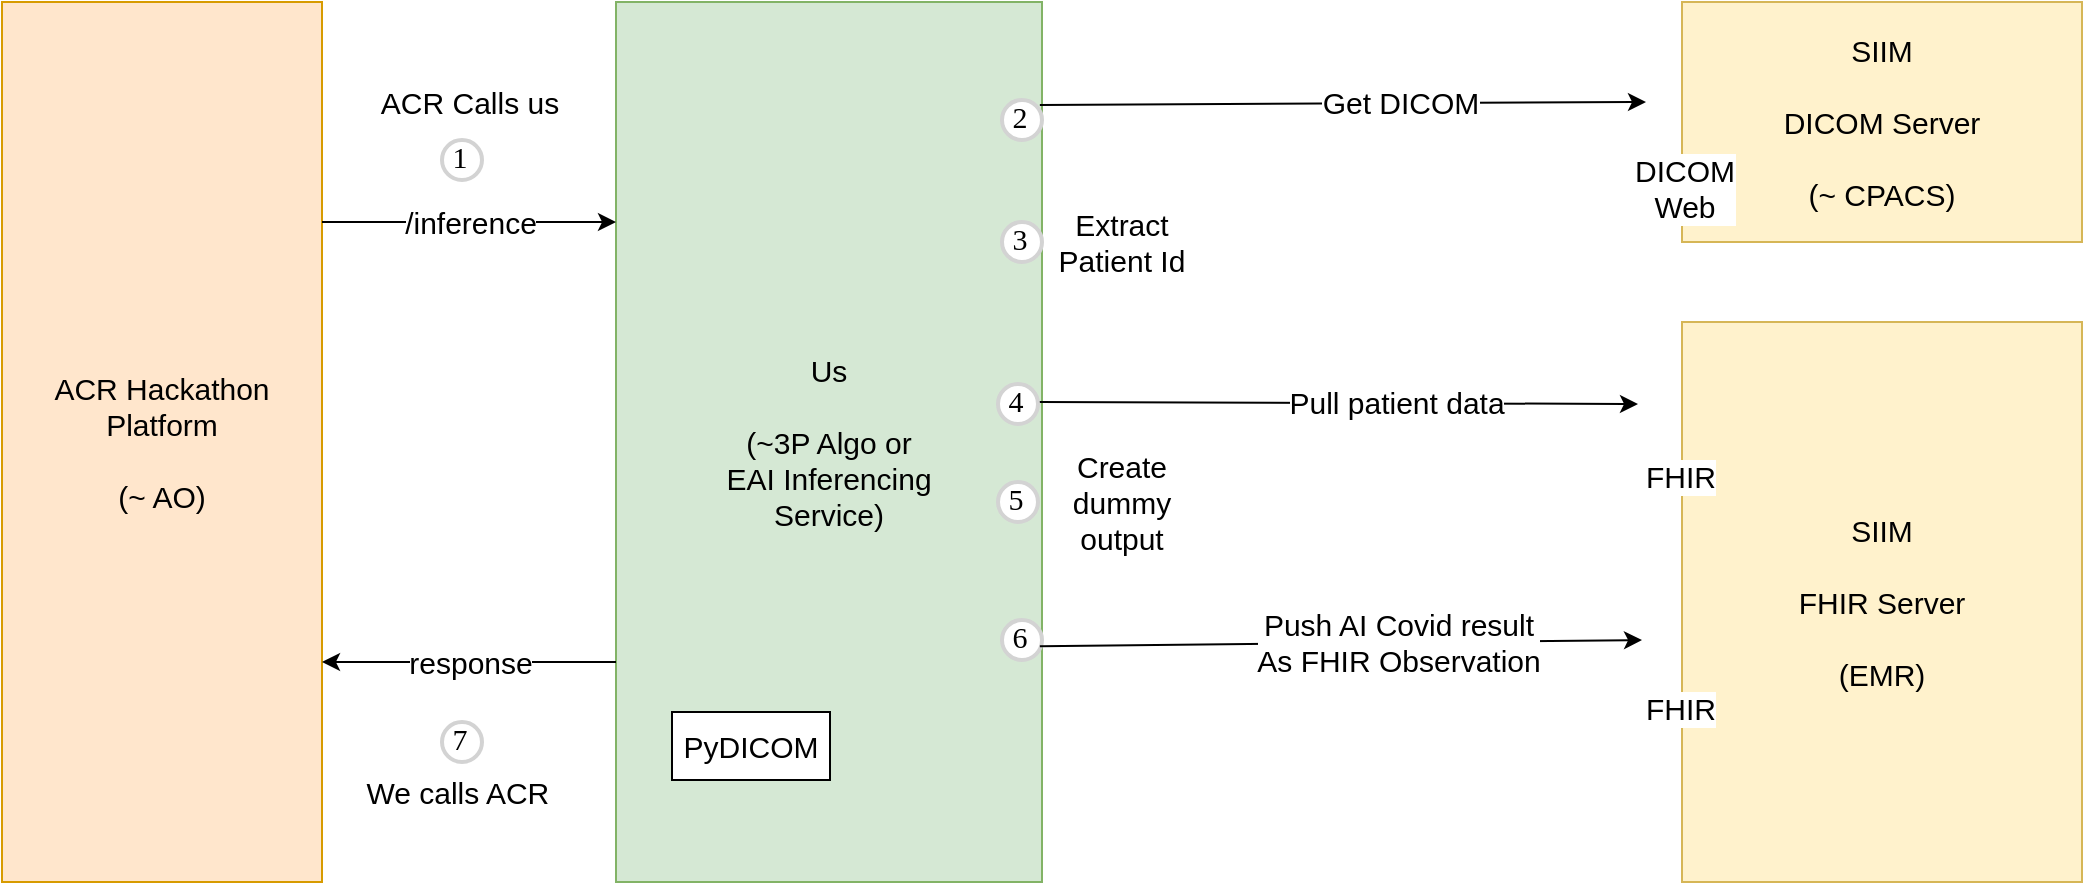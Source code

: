 <mxfile version="13.8.6" type="google"><diagram id="rOuRSc1xvUDR4vcvJhrY" name="Page-1"><mxGraphModel dx="1186" dy="812" grid="0" gridSize="10" guides="1" tooltips="1" connect="1" arrows="1" fold="1" page="0" pageScale="1" pageWidth="850" pageHeight="1100" math="0" shadow="0"><root><mxCell id="0"/><mxCell id="1" parent="0"/><mxCell id="g-f89X_itC4ae5NjaP3m-29" value="SIIM&lt;br style=&quot;font-size: 15px&quot;&gt;&lt;br&gt;FHIR Server&lt;br&gt;&lt;br&gt;(EMR)" style="rounded=0;whiteSpace=wrap;html=1;fillColor=#fff2cc;strokeColor=#d6b656;fontSize=15;" parent="1" vertex="1"><mxGeometry x="840" y="200" width="200" height="280" as="geometry"/></mxCell><mxCell id="ui4VRBJ5A3u9cwUltYkh-1" value="ACR Hackathon Platform&lt;br style=&quot;font-size: 15px;&quot;&gt;&lt;br style=&quot;font-size: 15px;&quot;&gt;(~ AO)" style="rounded=0;whiteSpace=wrap;html=1;fillColor=#ffe6cc;strokeColor=#d79b00;fontSize=15;" parent="1" vertex="1"><mxGeometry y="40" width="160" height="440" as="geometry"/></mxCell><mxCell id="ui4VRBJ5A3u9cwUltYkh-2" value="SIIM&lt;br style=&quot;font-size: 15px&quot;&gt;&lt;br&gt;DICOM Server&lt;br&gt;&lt;br&gt;(~ CPACS)" style="rounded=0;whiteSpace=wrap;html=1;fillColor=#fff2cc;strokeColor=#d6b656;fontSize=15;" parent="1" vertex="1"><mxGeometry x="840" y="40" width="200" height="120" as="geometry"/></mxCell><mxCell id="ui4VRBJ5A3u9cwUltYkh-4" value="Us&lt;br style=&quot;font-size: 15px&quot;&gt;&lt;br style=&quot;font-size: 15px&quot;&gt;(~3P Algo or &lt;br&gt;EAI Inferencing &lt;br&gt;Service)" style="rounded=0;whiteSpace=wrap;html=1;fillColor=#d5e8d4;strokeColor=#82b366;fontSize=15;" parent="1" vertex="1"><mxGeometry x="307" y="40" width="213" height="440" as="geometry"/></mxCell><mxCell id="ui4VRBJ5A3u9cwUltYkh-5" value="/inference" style="endArrow=classic;html=1;exitX=1;exitY=0.25;exitDx=0;exitDy=0;entryX=0;entryY=0.25;entryDx=0;entryDy=0;fontSize=15;" parent="1" source="ui4VRBJ5A3u9cwUltYkh-1" target="ui4VRBJ5A3u9cwUltYkh-4" edge="1"><mxGeometry width="50" height="50" relative="1" as="geometry"><mxPoint x="400" y="440" as="sourcePoint"/><mxPoint x="450" y="390" as="targetPoint"/></mxGeometry></mxCell><mxCell id="ui4VRBJ5A3u9cwUltYkh-6" value="response" style="endArrow=classic;html=1;entryX=1;entryY=0.75;entryDx=0;entryDy=0;exitX=0;exitY=0.75;exitDx=0;exitDy=0;fontSize=15;" parent="1" source="ui4VRBJ5A3u9cwUltYkh-4" target="ui4VRBJ5A3u9cwUltYkh-1" edge="1"><mxGeometry width="50" height="50" relative="1" as="geometry"><mxPoint x="400" y="440" as="sourcePoint"/><mxPoint x="450" y="390" as="targetPoint"/></mxGeometry></mxCell><mxCell id="ui4VRBJ5A3u9cwUltYkh-11" value="" style="endArrow=classic;html=1;exitX=0.995;exitY=0.117;exitDx=0;exitDy=0;entryX=0;entryY=0.5;entryDx=0;entryDy=0;exitPerimeter=0;fontSize=15;" parent="1" source="ui4VRBJ5A3u9cwUltYkh-4" target="g-f89X_itC4ae5NjaP3m-4" edge="1"><mxGeometry width="50" height="50" relative="1" as="geometry"><mxPoint x="597" y="275" as="sourcePoint"/><mxPoint x="229" y="143" as="targetPoint"/><Array as="points"/></mxGeometry></mxCell><mxCell id="ui4VRBJ5A3u9cwUltYkh-12" value="Get DICOM" style="edgeLabel;html=1;align=center;verticalAlign=middle;resizable=0;points=[];fontSize=15;" parent="ui4VRBJ5A3u9cwUltYkh-11" vertex="1" connectable="0"><mxGeometry x="0.189" y="1" relative="1" as="geometry"><mxPoint as="offset"/></mxGeometry></mxCell><mxCell id="g-f89X_itC4ae5NjaP3m-1" value="FHIR" style="shape=image;html=1;verticalAlign=top;verticalLabelPosition=bottom;labelBackgroundColor=#ffffff;imageAspect=0;aspect=fixed;image=https://cdn4.iconfinder.com/data/icons/web-development-5/500/api-code-window-128.png;fontSize=15;" parent="1" vertex="1"><mxGeometry x="818" y="220" width="42" height="42" as="geometry"/></mxCell><mxCell id="g-f89X_itC4ae5NjaP3m-2" value="" style="endArrow=classic;html=1;exitX=1;exitY=0.5;exitDx=0;exitDy=0;fontSize=15;" parent="1" edge="1"><mxGeometry width="50" height="50" relative="1" as="geometry"><mxPoint x="518" y="240" as="sourcePoint"/><mxPoint x="818" y="241" as="targetPoint"/><Array as="points"/></mxGeometry></mxCell><mxCell id="g-f89X_itC4ae5NjaP3m-3" value="Pull patient data" style="edgeLabel;html=1;align=center;verticalAlign=middle;resizable=0;points=[];fontSize=15;" parent="g-f89X_itC4ae5NjaP3m-2" vertex="1" connectable="0"><mxGeometry x="0.189" y="1" relative="1" as="geometry"><mxPoint as="offset"/></mxGeometry></mxCell><mxCell id="g-f89X_itC4ae5NjaP3m-4" value="DICOM &lt;br&gt;Web" style="shape=image;html=1;verticalAlign=top;verticalLabelPosition=bottom;labelBackgroundColor=#ffffff;imageAspect=0;aspect=fixed;image=https://cdn4.iconfinder.com/data/icons/web-development-5/500/api-code-window-128.png;fontSize=15;" parent="1" vertex="1"><mxGeometry x="822" y="71" width="38" height="38" as="geometry"/></mxCell><mxCell id="g-f89X_itC4ae5NjaP3m-6" value="1" style="ellipse;whiteSpace=wrap;html=1;aspect=fixed;strokeWidth=2;fontFamily=Tahoma;spacingBottom=4;spacingRight=2;strokeColor=#d3d3d3;fontSize=15;" parent="1" vertex="1"><mxGeometry x="220" y="109" width="20" height="20" as="geometry"/></mxCell><mxCell id="g-f89X_itC4ae5NjaP3m-8" value="2" style="ellipse;whiteSpace=wrap;html=1;aspect=fixed;strokeWidth=2;fontFamily=Tahoma;spacingBottom=4;spacingRight=2;strokeColor=#d3d3d3;fontSize=15;" parent="1" vertex="1"><mxGeometry x="500" y="89" width="20" height="20" as="geometry"/></mxCell><mxCell id="g-f89X_itC4ae5NjaP3m-9" value="4" style="ellipse;whiteSpace=wrap;html=1;aspect=fixed;strokeWidth=2;fontFamily=Tahoma;spacingBottom=4;spacingRight=2;strokeColor=#d3d3d3;fontSize=15;" parent="1" vertex="1"><mxGeometry x="498" y="231" width="20" height="20" as="geometry"/></mxCell><mxCell id="g-f89X_itC4ae5NjaP3m-10" value="6" style="ellipse;whiteSpace=wrap;html=1;aspect=fixed;strokeWidth=2;fontFamily=Tahoma;spacingBottom=4;spacingRight=2;strokeColor=#d3d3d3;fontSize=15;" parent="1" vertex="1"><mxGeometry x="500" y="349" width="20" height="20" as="geometry"/></mxCell><mxCell id="g-f89X_itC4ae5NjaP3m-11" value="" style="endArrow=classic;html=1;exitX=0.995;exitY=0.117;exitDx=0;exitDy=0;entryX=0;entryY=0.5;entryDx=0;entryDy=0;exitPerimeter=0;fontSize=15;" parent="1" target="g-f89X_itC4ae5NjaP3m-16" edge="1"><mxGeometry width="50" height="50" relative="1" as="geometry"><mxPoint x="518.935" y="362.12" as="sourcePoint"/><mxPoint x="229" y="303" as="targetPoint"/><Array as="points"/></mxGeometry></mxCell><mxCell id="g-f89X_itC4ae5NjaP3m-12" value="Push AI Covid result &lt;br&gt;As FHIR Observation" style="edgeLabel;html=1;align=center;verticalAlign=middle;resizable=0;points=[];fontSize=15;" parent="g-f89X_itC4ae5NjaP3m-11" vertex="1" connectable="0"><mxGeometry x="0.189" y="1" relative="1" as="geometry"><mxPoint as="offset"/></mxGeometry></mxCell><mxCell id="g-f89X_itC4ae5NjaP3m-16" value="FHIR" style="shape=image;html=1;verticalAlign=top;verticalLabelPosition=bottom;labelBackgroundColor=#ffffff;imageAspect=0;aspect=fixed;image=https://cdn4.iconfinder.com/data/icons/web-development-5/500/api-code-window-128.png;fontSize=15;" parent="1" vertex="1"><mxGeometry x="820" y="340" width="38" height="38" as="geometry"/></mxCell><mxCell id="g-f89X_itC4ae5NjaP3m-17" value="5" style="ellipse;whiteSpace=wrap;html=1;aspect=fixed;strokeWidth=2;fontFamily=Tahoma;spacingBottom=4;spacingRight=2;strokeColor=#d3d3d3;fontSize=15;" parent="1" vertex="1"><mxGeometry x="498" y="280" width="20" height="20" as="geometry"/></mxCell><mxCell id="g-f89X_itC4ae5NjaP3m-19" value="7" style="ellipse;whiteSpace=wrap;html=1;aspect=fixed;strokeWidth=2;fontFamily=Tahoma;spacingBottom=4;spacingRight=2;strokeColor=#d3d3d3;fontSize=15;" parent="1" vertex="1"><mxGeometry x="220" y="400" width="20" height="20" as="geometry"/></mxCell><mxCell id="g-f89X_itC4ae5NjaP3m-20" value="3" style="ellipse;whiteSpace=wrap;html=1;aspect=fixed;strokeWidth=2;fontFamily=Tahoma;spacingBottom=4;spacingRight=2;strokeColor=#d3d3d3;fontSize=15;" parent="1" vertex="1"><mxGeometry x="500" y="150" width="20" height="20" as="geometry"/></mxCell><mxCell id="g-f89X_itC4ae5NjaP3m-24" value="Extract&lt;br style=&quot;font-size: 15px;&quot;&gt;Patient Id" style="text;html=1;strokeColor=none;fillColor=none;align=center;verticalAlign=middle;whiteSpace=wrap;rounded=0;fontSize=15;" parent="1" vertex="1"><mxGeometry x="520" y="150" width="80" height="20" as="geometry"/></mxCell><mxCell id="g-f89X_itC4ae5NjaP3m-28" value="Create dummy&lt;br&gt;output" style="text;html=1;strokeColor=none;fillColor=none;align=center;verticalAlign=middle;whiteSpace=wrap;rounded=0;fontSize=15;" parent="1" vertex="1"><mxGeometry x="520" y="280" width="80" height="20" as="geometry"/></mxCell><mxCell id="g-f89X_itC4ae5NjaP3m-31" value="ACR Calls us" style="text;html=1;strokeColor=none;fillColor=none;align=center;verticalAlign=middle;whiteSpace=wrap;rounded=0;fontSize=15;" parent="1" vertex="1"><mxGeometry x="184" y="80" width="100" height="20" as="geometry"/></mxCell><mxCell id="g-f89X_itC4ae5NjaP3m-32" value="We calls ACR&amp;nbsp;" style="text;html=1;strokeColor=none;fillColor=none;align=center;verticalAlign=middle;whiteSpace=wrap;rounded=0;fontSize=15;" parent="1" vertex="1"><mxGeometry x="180" y="425" width="100" height="20" as="geometry"/></mxCell><mxCell id="g-f89X_itC4ae5NjaP3m-33" value="PyDICOM" style="rounded=0;whiteSpace=wrap;html=1;fontSize=15;" parent="1" vertex="1"><mxGeometry x="335" y="395" width="79" height="34" as="geometry"/></mxCell></root></mxGraphModel></diagram></mxfile>
